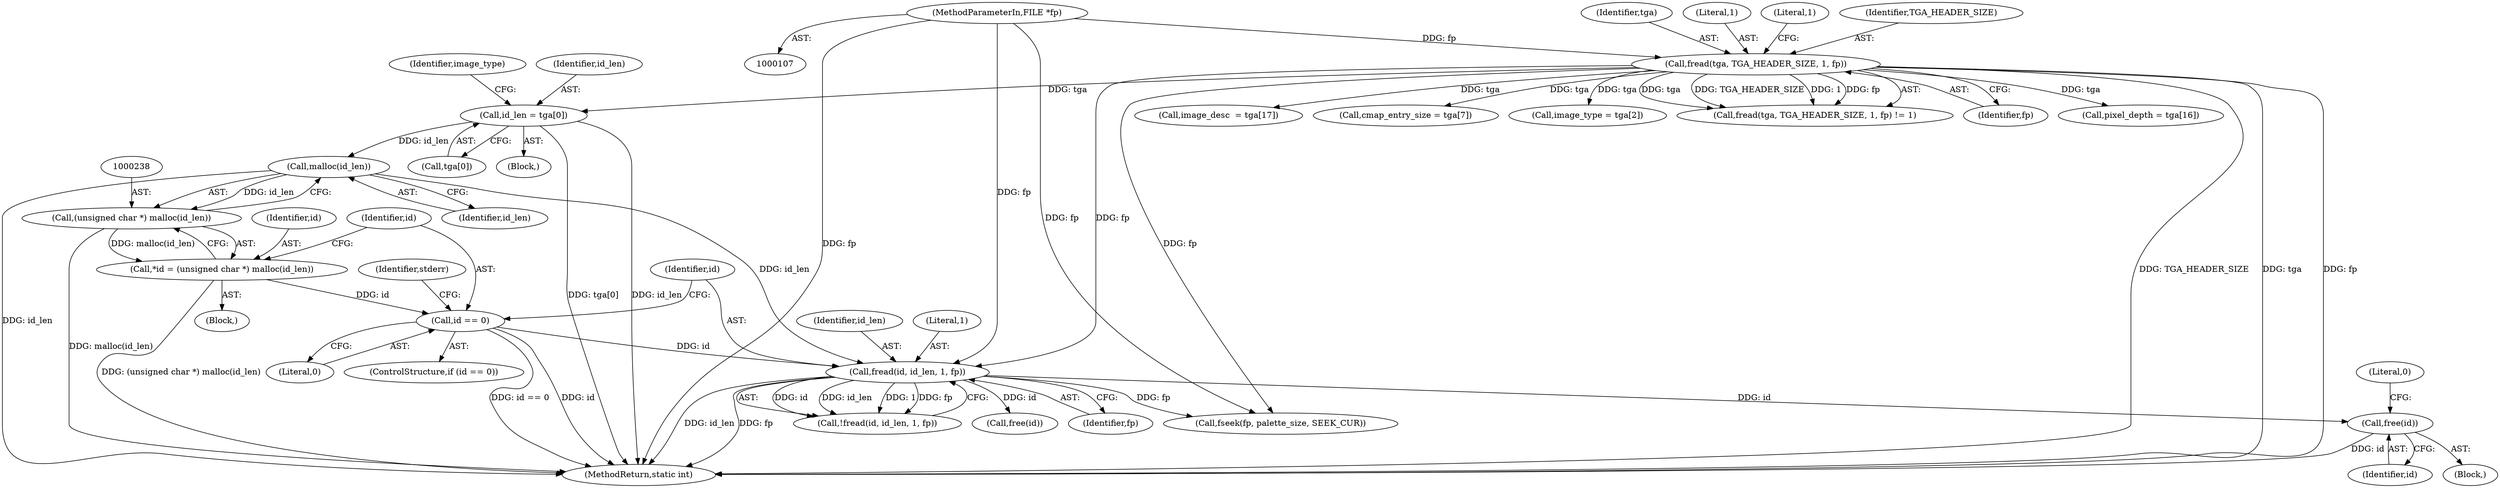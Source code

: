 digraph "0_openjpeg_2cd30c2b06ce332dede81cccad8b334cde997281_0@API" {
"1000262" [label="(Call,free(id))"];
"1000253" [label="(Call,fread(id, id_len, 1, fp))"];
"1000242" [label="(Call,id == 0)"];
"1000235" [label="(Call,*id = (unsigned char *) malloc(id_len))"];
"1000237" [label="(Call,(unsigned char *) malloc(id_len))"];
"1000239" [label="(Call,malloc(id_len))"];
"1000153" [label="(Call,id_len = tga[0])"];
"1000141" [label="(Call,fread(tga, TGA_HEADER_SIZE, 1, fp))"];
"1000108" [label="(MethodParameterIn,FILE *fp)"];
"1000265" [label="(Literal,0)"];
"1000252" [label="(Call,!fread(id, id_len, 1, fp))"];
"1000283" [label="(Call,fseek(fp, palette_size, SEEK_CUR))"];
"1000289" [label="(MethodReturn,static int)"];
"1000141" [label="(Call,fread(tga, TGA_HEADER_SIZE, 1, fp))"];
"1000258" [label="(Block,)"];
"1000253" [label="(Call,fread(id, id_len, 1, fp))"];
"1000153" [label="(Call,id_len = tga[0])"];
"1000146" [label="(Literal,1)"];
"1000208" [label="(Call,image_desc  = tga[17])"];
"1000233" [label="(Block,)"];
"1000254" [label="(Identifier,id)"];
"1000241" [label="(ControlStructure,if (id == 0))"];
"1000243" [label="(Identifier,id)"];
"1000266" [label="(Call,free(id))"];
"1000242" [label="(Call,id == 0)"];
"1000257" [label="(Identifier,fp)"];
"1000159" [label="(Identifier,image_type)"];
"1000262" [label="(Call,free(id))"];
"1000255" [label="(Identifier,id_len)"];
"1000170" [label="(Call,cmap_entry_size = tga[7])"];
"1000143" [label="(Identifier,TGA_HEADER_SIZE)"];
"1000247" [label="(Identifier,stderr)"];
"1000155" [label="(Call,tga[0])"];
"1000263" [label="(Identifier,id)"];
"1000158" [label="(Call,image_type = tga[2])"];
"1000256" [label="(Literal,1)"];
"1000113" [label="(Block,)"];
"1000237" [label="(Call,(unsigned char *) malloc(id_len))"];
"1000240" [label="(Identifier,id_len)"];
"1000154" [label="(Identifier,id_len)"];
"1000108" [label="(MethodParameterIn,FILE *fp)"];
"1000140" [label="(Call,fread(tga, TGA_HEADER_SIZE, 1, fp) != 1)"];
"1000236" [label="(Identifier,id)"];
"1000145" [label="(Identifier,fp)"];
"1000142" [label="(Identifier,tga)"];
"1000244" [label="(Literal,0)"];
"1000239" [label="(Call,malloc(id_len))"];
"1000235" [label="(Call,*id = (unsigned char *) malloc(id_len))"];
"1000203" [label="(Call,pixel_depth = tga[16])"];
"1000144" [label="(Literal,1)"];
"1000262" -> "1000258"  [label="AST: "];
"1000262" -> "1000263"  [label="CFG: "];
"1000263" -> "1000262"  [label="AST: "];
"1000265" -> "1000262"  [label="CFG: "];
"1000262" -> "1000289"  [label="DDG: id"];
"1000253" -> "1000262"  [label="DDG: id"];
"1000253" -> "1000252"  [label="AST: "];
"1000253" -> "1000257"  [label="CFG: "];
"1000254" -> "1000253"  [label="AST: "];
"1000255" -> "1000253"  [label="AST: "];
"1000256" -> "1000253"  [label="AST: "];
"1000257" -> "1000253"  [label="AST: "];
"1000252" -> "1000253"  [label="CFG: "];
"1000253" -> "1000289"  [label="DDG: id_len"];
"1000253" -> "1000289"  [label="DDG: fp"];
"1000253" -> "1000252"  [label="DDG: id"];
"1000253" -> "1000252"  [label="DDG: id_len"];
"1000253" -> "1000252"  [label="DDG: 1"];
"1000253" -> "1000252"  [label="DDG: fp"];
"1000242" -> "1000253"  [label="DDG: id"];
"1000239" -> "1000253"  [label="DDG: id_len"];
"1000141" -> "1000253"  [label="DDG: fp"];
"1000108" -> "1000253"  [label="DDG: fp"];
"1000253" -> "1000266"  [label="DDG: id"];
"1000253" -> "1000283"  [label="DDG: fp"];
"1000242" -> "1000241"  [label="AST: "];
"1000242" -> "1000244"  [label="CFG: "];
"1000243" -> "1000242"  [label="AST: "];
"1000244" -> "1000242"  [label="AST: "];
"1000247" -> "1000242"  [label="CFG: "];
"1000254" -> "1000242"  [label="CFG: "];
"1000242" -> "1000289"  [label="DDG: id == 0"];
"1000242" -> "1000289"  [label="DDG: id"];
"1000235" -> "1000242"  [label="DDG: id"];
"1000235" -> "1000233"  [label="AST: "];
"1000235" -> "1000237"  [label="CFG: "];
"1000236" -> "1000235"  [label="AST: "];
"1000237" -> "1000235"  [label="AST: "];
"1000243" -> "1000235"  [label="CFG: "];
"1000235" -> "1000289"  [label="DDG: (unsigned char *) malloc(id_len)"];
"1000237" -> "1000235"  [label="DDG: malloc(id_len)"];
"1000237" -> "1000239"  [label="CFG: "];
"1000238" -> "1000237"  [label="AST: "];
"1000239" -> "1000237"  [label="AST: "];
"1000237" -> "1000289"  [label="DDG: malloc(id_len)"];
"1000239" -> "1000237"  [label="DDG: id_len"];
"1000239" -> "1000240"  [label="CFG: "];
"1000240" -> "1000239"  [label="AST: "];
"1000239" -> "1000289"  [label="DDG: id_len"];
"1000153" -> "1000239"  [label="DDG: id_len"];
"1000153" -> "1000113"  [label="AST: "];
"1000153" -> "1000155"  [label="CFG: "];
"1000154" -> "1000153"  [label="AST: "];
"1000155" -> "1000153"  [label="AST: "];
"1000159" -> "1000153"  [label="CFG: "];
"1000153" -> "1000289"  [label="DDG: tga[0]"];
"1000153" -> "1000289"  [label="DDG: id_len"];
"1000141" -> "1000153"  [label="DDG: tga"];
"1000141" -> "1000140"  [label="AST: "];
"1000141" -> "1000145"  [label="CFG: "];
"1000142" -> "1000141"  [label="AST: "];
"1000143" -> "1000141"  [label="AST: "];
"1000144" -> "1000141"  [label="AST: "];
"1000145" -> "1000141"  [label="AST: "];
"1000146" -> "1000141"  [label="CFG: "];
"1000141" -> "1000289"  [label="DDG: tga"];
"1000141" -> "1000289"  [label="DDG: fp"];
"1000141" -> "1000289"  [label="DDG: TGA_HEADER_SIZE"];
"1000141" -> "1000140"  [label="DDG: tga"];
"1000141" -> "1000140"  [label="DDG: TGA_HEADER_SIZE"];
"1000141" -> "1000140"  [label="DDG: 1"];
"1000141" -> "1000140"  [label="DDG: fp"];
"1000108" -> "1000141"  [label="DDG: fp"];
"1000141" -> "1000158"  [label="DDG: tga"];
"1000141" -> "1000170"  [label="DDG: tga"];
"1000141" -> "1000203"  [label="DDG: tga"];
"1000141" -> "1000208"  [label="DDG: tga"];
"1000141" -> "1000283"  [label="DDG: fp"];
"1000108" -> "1000107"  [label="AST: "];
"1000108" -> "1000289"  [label="DDG: fp"];
"1000108" -> "1000283"  [label="DDG: fp"];
}
